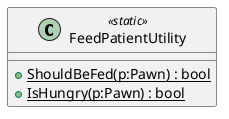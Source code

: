 @startuml
class FeedPatientUtility <<static>> {
    + {static} ShouldBeFed(p:Pawn) : bool
    + {static} IsHungry(p:Pawn) : bool
}
@enduml
